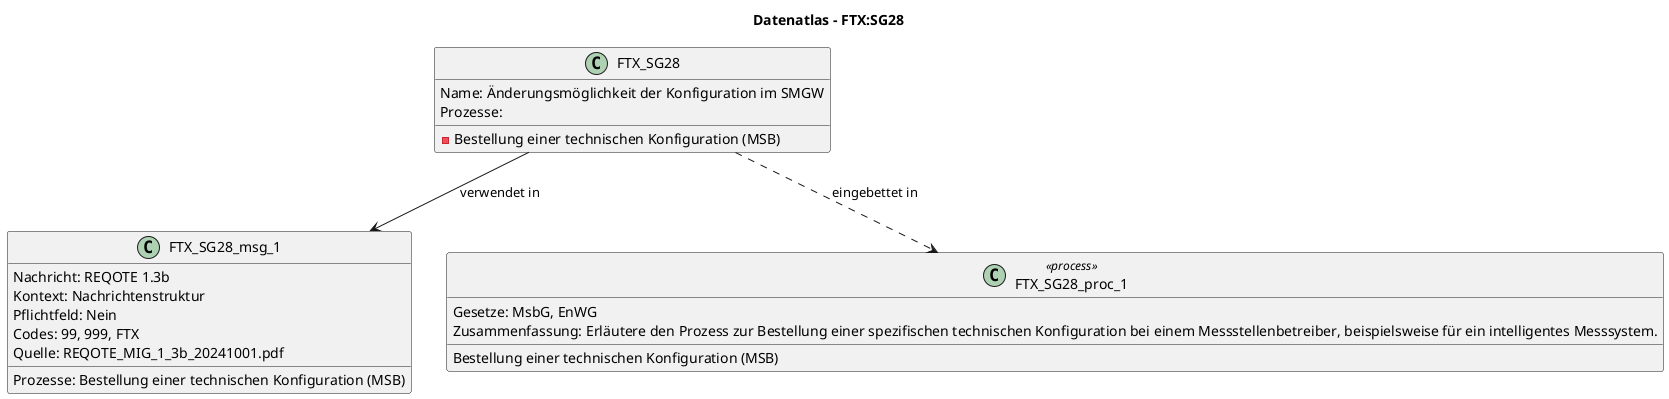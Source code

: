 @startuml
title Datenatlas – FTX:SG28
class FTX_SG28 {
  Name: Änderungsmöglichkeit der Konfiguration im SMGW
  Prozesse:
    - Bestellung einer technischen Konfiguration (MSB)
}
class FTX_SG28_msg_1 {
  Nachricht: REQOTE 1.3b
  Kontext: Nachrichtenstruktur
  Pflichtfeld: Nein
  Codes: 99, 999, FTX
  Prozesse: Bestellung einer technischen Konfiguration (MSB)
  Quelle: REQOTE_MIG_1_3b_20241001.pdf
}
FTX_SG28 --> FTX_SG28_msg_1 : verwendet in
class FTX_SG28_proc_1 <<process>> {
  Bestellung einer technischen Konfiguration (MSB)
  Gesetze: MsbG, EnWG
  Zusammenfassung: Erläutere den Prozess zur Bestellung einer spezifischen technischen Konfiguration bei einem Messstellenbetreiber, beispielsweise für ein intelligentes Messsystem.
}
FTX_SG28 ..> FTX_SG28_proc_1 : eingebettet in
@enduml